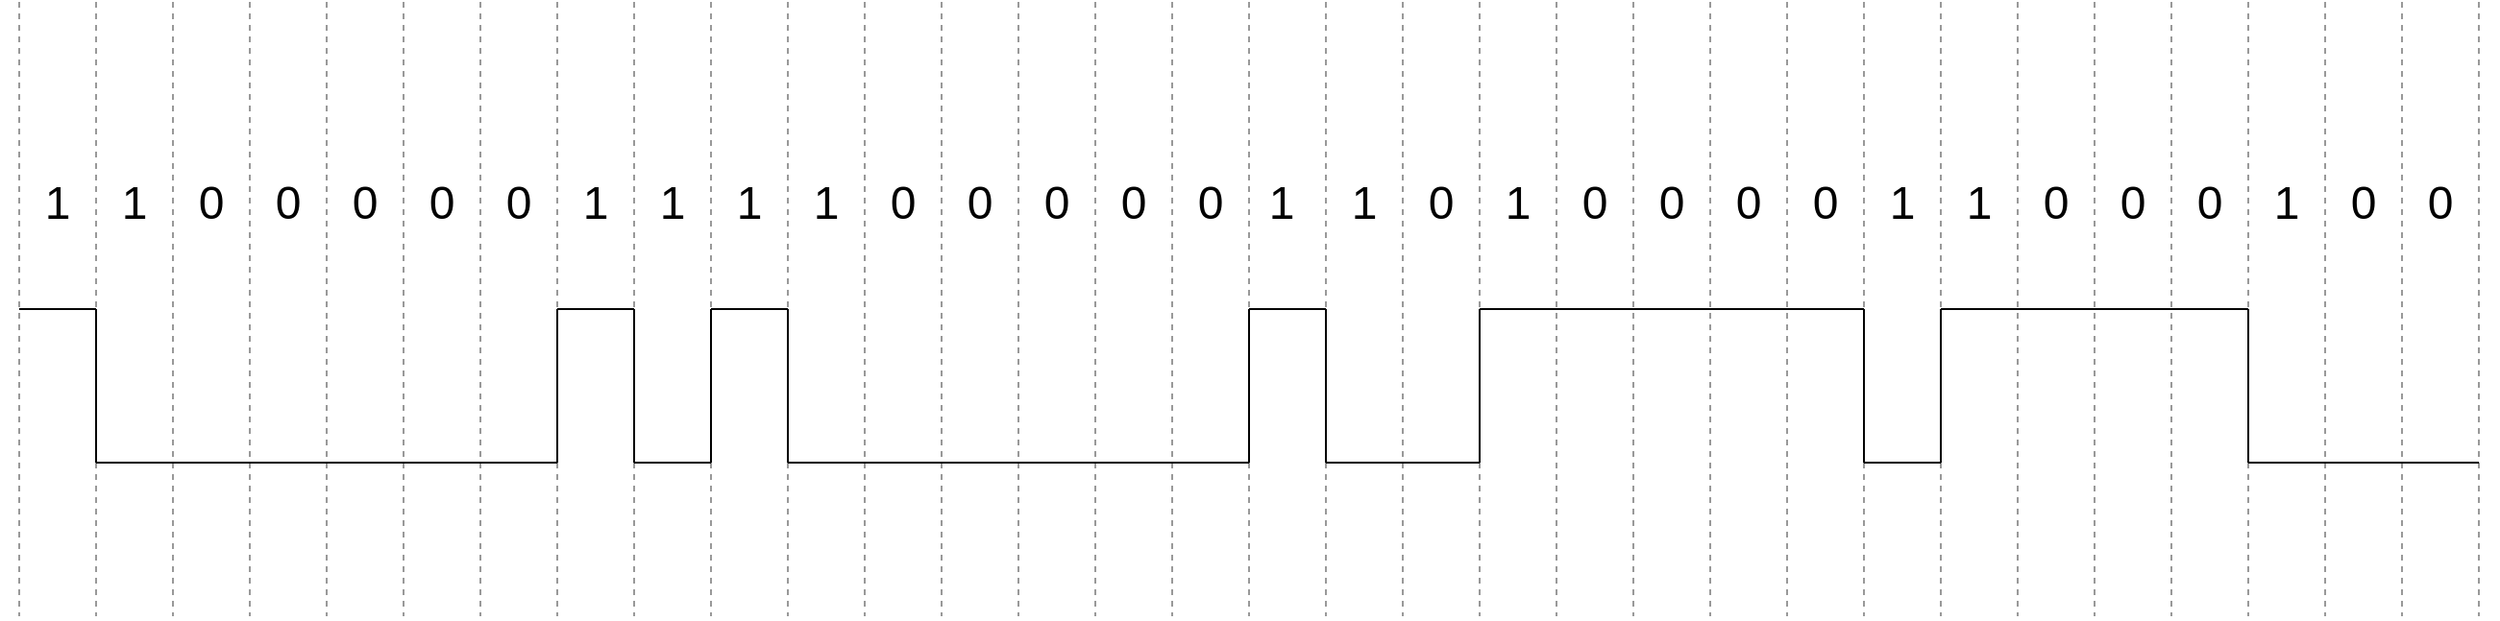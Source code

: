 <mxfile version="24.7.16">
  <diagram name="Страница — 1" id="hfxsIo_NRrZiF_CQPSzl">
    <mxGraphModel dx="1272" dy="869" grid="1" gridSize="10" guides="1" tooltips="1" connect="1" arrows="1" fold="1" page="0" pageScale="1" pageWidth="827" pageHeight="1169" math="0" shadow="0">
      <root>
        <mxCell id="0" />
        <mxCell id="1" parent="0" />
        <mxCell id="9dbnEwXgfKP9moXX7knL-1" value="&lt;font style=&quot;font-size: 24px;&quot;&gt;1&lt;/font&gt;" style="text;html=1;align=center;verticalAlign=middle;whiteSpace=wrap;rounded=0;strokeWidth=1;" vertex="1" parent="1">
          <mxGeometry x="190" y="210" width="60" height="30" as="geometry" />
        </mxCell>
        <mxCell id="9dbnEwXgfKP9moXX7knL-2" value="&lt;font style=&quot;font-size: 24px;&quot;&gt;1&lt;/font&gt;" style="text;html=1;align=center;verticalAlign=middle;whiteSpace=wrap;rounded=0;fontSize=18;strokeWidth=1;" vertex="1" parent="1">
          <mxGeometry x="230" y="210" width="60" height="30" as="geometry" />
        </mxCell>
        <mxCell id="9dbnEwXgfKP9moXX7knL-3" value="&lt;font style=&quot;font-size: 24px;&quot;&gt;0&lt;/font&gt;" style="text;html=1;align=center;verticalAlign=middle;whiteSpace=wrap;rounded=0;strokeWidth=1;" vertex="1" parent="1">
          <mxGeometry x="270" y="210" width="60" height="30" as="geometry" />
        </mxCell>
        <mxCell id="9dbnEwXgfKP9moXX7knL-4" value="&lt;font style=&quot;font-size: 24px;&quot;&gt;0&lt;/font&gt;" style="text;html=1;align=center;verticalAlign=middle;whiteSpace=wrap;rounded=0;strokeWidth=1;" vertex="1" parent="1">
          <mxGeometry x="310" y="210" width="60" height="30" as="geometry" />
        </mxCell>
        <mxCell id="9dbnEwXgfKP9moXX7knL-5" value="&lt;font style=&quot;font-size: 24px;&quot;&gt;0&lt;/font&gt;" style="text;html=1;align=center;verticalAlign=middle;whiteSpace=wrap;rounded=0;strokeWidth=1;" vertex="1" parent="1">
          <mxGeometry x="350" y="210" width="60" height="30" as="geometry" />
        </mxCell>
        <mxCell id="9dbnEwXgfKP9moXX7knL-6" value="&lt;span style=&quot;font-size: 24px;&quot;&gt;0&lt;/span&gt;" style="text;html=1;align=center;verticalAlign=middle;whiteSpace=wrap;rounded=0;strokeWidth=1;" vertex="1" parent="1">
          <mxGeometry x="390" y="210" width="60" height="30" as="geometry" />
        </mxCell>
        <mxCell id="9dbnEwXgfKP9moXX7knL-7" value="&lt;span style=&quot;font-size: 24px;&quot;&gt;0&lt;/span&gt;" style="text;html=1;align=center;verticalAlign=middle;whiteSpace=wrap;rounded=0;strokeWidth=1;" vertex="1" parent="1">
          <mxGeometry x="430" y="210" width="60" height="30" as="geometry" />
        </mxCell>
        <mxCell id="9dbnEwXgfKP9moXX7knL-8" value="&lt;span style=&quot;font-size: 24px;&quot;&gt;1&lt;/span&gt;" style="text;html=1;align=center;verticalAlign=middle;whiteSpace=wrap;rounded=0;strokeWidth=1;" vertex="1" parent="1">
          <mxGeometry x="470" y="210" width="60" height="30" as="geometry" />
        </mxCell>
        <mxCell id="9dbnEwXgfKP9moXX7knL-9" value="&lt;span style=&quot;font-size: 24px;&quot;&gt;1&lt;/span&gt;" style="text;html=1;align=center;verticalAlign=middle;whiteSpace=wrap;rounded=0;strokeWidth=1;" vertex="1" parent="1">
          <mxGeometry x="510" y="210" width="60" height="30" as="geometry" />
        </mxCell>
        <mxCell id="9dbnEwXgfKP9moXX7knL-10" value="&lt;font style=&quot;font-size: 24px;&quot;&gt;1&lt;/font&gt;" style="text;html=1;align=center;verticalAlign=middle;whiteSpace=wrap;rounded=0;strokeWidth=1;" vertex="1" parent="1">
          <mxGeometry x="550" y="210" width="60" height="30" as="geometry" />
        </mxCell>
        <mxCell id="9dbnEwXgfKP9moXX7knL-11" value="&lt;span style=&quot;font-size: 24px;&quot;&gt;1&lt;/span&gt;" style="text;html=1;align=center;verticalAlign=middle;whiteSpace=wrap;rounded=0;strokeWidth=1;" vertex="1" parent="1">
          <mxGeometry x="590" y="210" width="60" height="30" as="geometry" />
        </mxCell>
        <mxCell id="9dbnEwXgfKP9moXX7knL-12" value="&lt;span style=&quot;font-size: 24px;&quot;&gt;0&lt;/span&gt;" style="text;html=1;align=center;verticalAlign=middle;whiteSpace=wrap;rounded=0;strokeWidth=1;" vertex="1" parent="1">
          <mxGeometry x="630" y="210" width="60" height="30" as="geometry" />
        </mxCell>
        <mxCell id="9dbnEwXgfKP9moXX7knL-13" value="&lt;span style=&quot;font-size: 24px;&quot;&gt;0&lt;/span&gt;" style="text;html=1;align=center;verticalAlign=middle;whiteSpace=wrap;rounded=0;strokeWidth=1;" vertex="1" parent="1">
          <mxGeometry x="670" y="210" width="60" height="30" as="geometry" />
        </mxCell>
        <mxCell id="9dbnEwXgfKP9moXX7knL-14" value="&lt;span style=&quot;font-size: 24px;&quot;&gt;0&lt;/span&gt;" style="text;html=1;align=center;verticalAlign=middle;whiteSpace=wrap;rounded=0;strokeWidth=1;" vertex="1" parent="1">
          <mxGeometry x="710" y="210" width="60" height="30" as="geometry" />
        </mxCell>
        <mxCell id="9dbnEwXgfKP9moXX7knL-15" value="&lt;span style=&quot;font-size: 24px;&quot;&gt;0&lt;/span&gt;" style="text;html=1;align=center;verticalAlign=middle;whiteSpace=wrap;rounded=0;strokeWidth=1;" vertex="1" parent="1">
          <mxGeometry x="750" y="210" width="60" height="30" as="geometry" />
        </mxCell>
        <mxCell id="9dbnEwXgfKP9moXX7knL-16" value="&lt;span style=&quot;font-size: 24px;&quot;&gt;0&lt;/span&gt;" style="text;html=1;align=center;verticalAlign=middle;whiteSpace=wrap;rounded=0;strokeWidth=1;" vertex="1" parent="1">
          <mxGeometry x="790" y="210" width="60" height="30" as="geometry" />
        </mxCell>
        <mxCell id="9dbnEwXgfKP9moXX7knL-17" value="&lt;font style=&quot;font-size: 24px;&quot;&gt;1&lt;/font&gt;" style="text;html=1;align=center;verticalAlign=middle;whiteSpace=wrap;rounded=0;strokeWidth=1;" vertex="1" parent="1">
          <mxGeometry x="827" y="210" width="60" height="30" as="geometry" />
        </mxCell>
        <mxCell id="9dbnEwXgfKP9moXX7knL-18" value="&lt;span style=&quot;font-size: 24px;&quot;&gt;1&lt;/span&gt;" style="text;html=1;align=center;verticalAlign=middle;whiteSpace=wrap;rounded=0;strokeWidth=1;" vertex="1" parent="1">
          <mxGeometry x="870" y="210" width="60" height="30" as="geometry" />
        </mxCell>
        <mxCell id="9dbnEwXgfKP9moXX7knL-19" value="&lt;font style=&quot;font-size: 24px;&quot;&gt;0&lt;/font&gt;" style="text;html=1;align=center;verticalAlign=middle;whiteSpace=wrap;rounded=0;strokeWidth=1;" vertex="1" parent="1">
          <mxGeometry x="910" y="210" width="60" height="30" as="geometry" />
        </mxCell>
        <mxCell id="9dbnEwXgfKP9moXX7knL-20" value="&lt;span style=&quot;font-size: 24px;&quot;&gt;1&lt;/span&gt;" style="text;html=1;align=center;verticalAlign=middle;whiteSpace=wrap;rounded=0;strokeWidth=1;" vertex="1" parent="1">
          <mxGeometry x="950" y="210" width="60" height="30" as="geometry" />
        </mxCell>
        <mxCell id="9dbnEwXgfKP9moXX7knL-21" value="&lt;span style=&quot;font-size: 24px;&quot;&gt;0&lt;/span&gt;" style="text;html=1;align=center;verticalAlign=middle;whiteSpace=wrap;rounded=0;strokeWidth=1;" vertex="1" parent="1">
          <mxGeometry x="990" y="210" width="60" height="30" as="geometry" />
        </mxCell>
        <mxCell id="9dbnEwXgfKP9moXX7knL-22" value="&lt;span style=&quot;font-size: 24px;&quot;&gt;0&lt;/span&gt;" style="text;html=1;align=center;verticalAlign=middle;whiteSpace=wrap;rounded=0;strokeWidth=1;" vertex="1" parent="1">
          <mxGeometry x="1030" y="210" width="60" height="30" as="geometry" />
        </mxCell>
        <mxCell id="9dbnEwXgfKP9moXX7knL-23" value="&lt;span style=&quot;font-size: 24px;&quot;&gt;0&lt;/span&gt;" style="text;html=1;align=center;verticalAlign=middle;whiteSpace=wrap;rounded=0;strokeWidth=1;" vertex="1" parent="1">
          <mxGeometry x="1070" y="210" width="60" height="30" as="geometry" />
        </mxCell>
        <mxCell id="9dbnEwXgfKP9moXX7knL-24" value="&lt;span style=&quot;font-size: 24px;&quot;&gt;0&lt;/span&gt;" style="text;html=1;align=center;verticalAlign=middle;whiteSpace=wrap;rounded=0;strokeWidth=1;" vertex="1" parent="1">
          <mxGeometry x="1110" y="210" width="60" height="30" as="geometry" />
        </mxCell>
        <mxCell id="9dbnEwXgfKP9moXX7knL-25" value="&lt;span style=&quot;font-size: 24px;&quot;&gt;0&lt;/span&gt;" style="text;html=1;align=center;verticalAlign=middle;whiteSpace=wrap;rounded=0;strokeWidth=1;" vertex="1" parent="1">
          <mxGeometry x="1270" y="210" width="60" height="30" as="geometry" />
        </mxCell>
        <mxCell id="9dbnEwXgfKP9moXX7knL-26" value="&lt;span style=&quot;font-size: 24px;&quot;&gt;0&lt;/span&gt;" style="text;html=1;align=center;verticalAlign=middle;whiteSpace=wrap;rounded=0;strokeWidth=1;" vertex="1" parent="1">
          <mxGeometry x="1230" y="210" width="60" height="30" as="geometry" />
        </mxCell>
        <mxCell id="9dbnEwXgfKP9moXX7knL-27" value="&lt;font style=&quot;font-size: 24px;&quot;&gt;1&lt;/font&gt;" style="text;html=1;align=center;verticalAlign=middle;whiteSpace=wrap;rounded=0;strokeWidth=1;" vertex="1" parent="1">
          <mxGeometry x="1150" y="210" width="60" height="30" as="geometry" />
        </mxCell>
        <mxCell id="9dbnEwXgfKP9moXX7knL-28" value="&lt;span style=&quot;font-size: 24px;&quot;&gt;1&lt;/span&gt;" style="text;html=1;align=center;verticalAlign=middle;whiteSpace=wrap;rounded=0;strokeWidth=1;" vertex="1" parent="1">
          <mxGeometry x="1190" y="210" width="60" height="30" as="geometry" />
        </mxCell>
        <mxCell id="9dbnEwXgfKP9moXX7knL-29" value="&lt;span style=&quot;font-size: 24px;&quot;&gt;0&lt;/span&gt;" style="text;html=1;align=center;verticalAlign=middle;whiteSpace=wrap;rounded=0;strokeWidth=1;" vertex="1" parent="1">
          <mxGeometry x="1310" y="210" width="60" height="30" as="geometry" />
        </mxCell>
        <mxCell id="9dbnEwXgfKP9moXX7knL-30" value="&lt;span style=&quot;font-size: 24px;&quot;&gt;1&lt;/span&gt;" style="text;html=1;align=center;verticalAlign=middle;whiteSpace=wrap;rounded=0;strokeWidth=1;" vertex="1" parent="1">
          <mxGeometry x="1350" y="210" width="60" height="30" as="geometry" />
        </mxCell>
        <mxCell id="9dbnEwXgfKP9moXX7knL-31" value="&lt;span style=&quot;font-size: 24px;&quot;&gt;0&lt;/span&gt;" style="text;html=1;align=center;verticalAlign=middle;whiteSpace=wrap;rounded=0;strokeWidth=1;" vertex="1" parent="1">
          <mxGeometry x="1390" y="210" width="60" height="30" as="geometry" />
        </mxCell>
        <mxCell id="9dbnEwXgfKP9moXX7knL-32" value="&lt;span style=&quot;font-size: 24px;&quot;&gt;0&lt;/span&gt;" style="text;html=1;align=center;verticalAlign=middle;whiteSpace=wrap;rounded=0;strokeWidth=1;" vertex="1" parent="1">
          <mxGeometry x="1430" y="210" width="60" height="30" as="geometry" />
        </mxCell>
        <mxCell id="9dbnEwXgfKP9moXX7knL-33" value="" style="endArrow=none;dashed=1;html=1;rounded=0;opacity=40;" edge="1" parent="1">
          <mxGeometry width="50" height="50" relative="1" as="geometry">
            <mxPoint x="200" y="120" as="sourcePoint" />
            <mxPoint x="200" y="440" as="targetPoint" />
          </mxGeometry>
        </mxCell>
        <mxCell id="9dbnEwXgfKP9moXX7knL-34" value="" style="endArrow=none;dashed=1;html=1;rounded=0;opacity=40;" edge="1" parent="1">
          <mxGeometry width="50" height="50" relative="1" as="geometry">
            <mxPoint x="240" y="120" as="sourcePoint" />
            <mxPoint x="240" y="440" as="targetPoint" />
          </mxGeometry>
        </mxCell>
        <mxCell id="9dbnEwXgfKP9moXX7knL-35" value="" style="endArrow=none;dashed=1;html=1;rounded=0;opacity=40;" edge="1" parent="1">
          <mxGeometry width="50" height="50" relative="1" as="geometry">
            <mxPoint x="960" y="120" as="sourcePoint" />
            <mxPoint x="960" y="440" as="targetPoint" />
          </mxGeometry>
        </mxCell>
        <mxCell id="9dbnEwXgfKP9moXX7knL-36" value="" style="endArrow=none;dashed=1;html=1;rounded=0;opacity=40;" edge="1" parent="1">
          <mxGeometry width="50" height="50" relative="1" as="geometry">
            <mxPoint x="920" y="120" as="sourcePoint" />
            <mxPoint x="920" y="440" as="targetPoint" />
          </mxGeometry>
        </mxCell>
        <mxCell id="9dbnEwXgfKP9moXX7knL-37" value="" style="endArrow=none;dashed=1;html=1;rounded=0;opacity=40;" edge="1" parent="1">
          <mxGeometry width="50" height="50" relative="1" as="geometry">
            <mxPoint x="880" y="120" as="sourcePoint" />
            <mxPoint x="880" y="440" as="targetPoint" />
          </mxGeometry>
        </mxCell>
        <mxCell id="9dbnEwXgfKP9moXX7knL-38" value="" style="endArrow=none;dashed=1;html=1;rounded=0;opacity=40;" edge="1" parent="1">
          <mxGeometry width="50" height="50" relative="1" as="geometry">
            <mxPoint x="280" y="120" as="sourcePoint" />
            <mxPoint x="280" y="440" as="targetPoint" />
          </mxGeometry>
        </mxCell>
        <mxCell id="9dbnEwXgfKP9moXX7knL-39" value="" style="endArrow=none;dashed=1;html=1;rounded=0;opacity=40;" edge="1" parent="1">
          <mxGeometry width="50" height="50" relative="1" as="geometry">
            <mxPoint x="320" y="120" as="sourcePoint" />
            <mxPoint x="320" y="440" as="targetPoint" />
          </mxGeometry>
        </mxCell>
        <mxCell id="9dbnEwXgfKP9moXX7knL-40" value="" style="endArrow=none;dashed=1;html=1;rounded=0;opacity=40;" edge="1" parent="1">
          <mxGeometry width="50" height="50" relative="1" as="geometry">
            <mxPoint x="360" y="120" as="sourcePoint" />
            <mxPoint x="360" y="440" as="targetPoint" />
          </mxGeometry>
        </mxCell>
        <mxCell id="9dbnEwXgfKP9moXX7knL-41" value="" style="endArrow=none;dashed=1;html=1;rounded=0;opacity=40;" edge="1" parent="1">
          <mxGeometry width="50" height="50" relative="1" as="geometry">
            <mxPoint x="400" y="120" as="sourcePoint" />
            <mxPoint x="400" y="440" as="targetPoint" />
          </mxGeometry>
        </mxCell>
        <mxCell id="9dbnEwXgfKP9moXX7knL-42" value="" style="endArrow=none;dashed=1;html=1;rounded=0;opacity=40;" edge="1" parent="1">
          <mxGeometry width="50" height="50" relative="1" as="geometry">
            <mxPoint x="440" y="120" as="sourcePoint" />
            <mxPoint x="440" y="440" as="targetPoint" />
          </mxGeometry>
        </mxCell>
        <mxCell id="9dbnEwXgfKP9moXX7knL-43" value="" style="endArrow=none;dashed=1;html=1;rounded=0;opacity=40;" edge="1" parent="1">
          <mxGeometry width="50" height="50" relative="1" as="geometry">
            <mxPoint x="840" y="120" as="sourcePoint" />
            <mxPoint x="840" y="440" as="targetPoint" />
          </mxGeometry>
        </mxCell>
        <mxCell id="9dbnEwXgfKP9moXX7knL-44" value="" style="endArrow=none;dashed=1;html=1;rounded=0;opacity=40;" edge="1" parent="1">
          <mxGeometry width="50" height="50" relative="1" as="geometry">
            <mxPoint x="800" y="120" as="sourcePoint" />
            <mxPoint x="800" y="440" as="targetPoint" />
          </mxGeometry>
        </mxCell>
        <mxCell id="9dbnEwXgfKP9moXX7knL-45" value="" style="endArrow=none;dashed=1;html=1;rounded=0;opacity=40;" edge="1" parent="1">
          <mxGeometry width="50" height="50" relative="1" as="geometry">
            <mxPoint x="720" y="120" as="sourcePoint" />
            <mxPoint x="720" y="440" as="targetPoint" />
          </mxGeometry>
        </mxCell>
        <mxCell id="9dbnEwXgfKP9moXX7knL-46" value="" style="endArrow=none;dashed=1;html=1;rounded=0;opacity=40;" edge="1" parent="1">
          <mxGeometry width="50" height="50" relative="1" as="geometry">
            <mxPoint x="760" y="120" as="sourcePoint" />
            <mxPoint x="760" y="440" as="targetPoint" />
          </mxGeometry>
        </mxCell>
        <mxCell id="9dbnEwXgfKP9moXX7knL-47" value="" style="endArrow=none;dashed=1;html=1;rounded=0;opacity=40;" edge="1" parent="1">
          <mxGeometry width="50" height="50" relative="1" as="geometry">
            <mxPoint x="680" y="120" as="sourcePoint" />
            <mxPoint x="680" y="440" as="targetPoint" />
          </mxGeometry>
        </mxCell>
        <mxCell id="9dbnEwXgfKP9moXX7knL-48" value="" style="endArrow=none;dashed=1;html=1;rounded=0;opacity=40;" edge="1" parent="1">
          <mxGeometry width="50" height="50" relative="1" as="geometry">
            <mxPoint x="640" y="120" as="sourcePoint" />
            <mxPoint x="640" y="440" as="targetPoint" />
          </mxGeometry>
        </mxCell>
        <mxCell id="9dbnEwXgfKP9moXX7knL-49" value="" style="endArrow=none;dashed=1;html=1;rounded=0;opacity=40;" edge="1" parent="1">
          <mxGeometry width="50" height="50" relative="1" as="geometry">
            <mxPoint x="600" y="120" as="sourcePoint" />
            <mxPoint x="600" y="440" as="targetPoint" />
          </mxGeometry>
        </mxCell>
        <mxCell id="9dbnEwXgfKP9moXX7knL-50" value="" style="endArrow=none;dashed=1;html=1;rounded=0;opacity=40;" edge="1" parent="1">
          <mxGeometry width="50" height="50" relative="1" as="geometry">
            <mxPoint x="560" y="120" as="sourcePoint" />
            <mxPoint x="560" y="440" as="targetPoint" />
          </mxGeometry>
        </mxCell>
        <mxCell id="9dbnEwXgfKP9moXX7knL-51" value="" style="endArrow=none;dashed=1;html=1;rounded=0;opacity=40;" edge="1" parent="1">
          <mxGeometry width="50" height="50" relative="1" as="geometry">
            <mxPoint x="520" y="120" as="sourcePoint" />
            <mxPoint x="520" y="440" as="targetPoint" />
          </mxGeometry>
        </mxCell>
        <mxCell id="9dbnEwXgfKP9moXX7knL-52" value="" style="endArrow=none;dashed=1;html=1;rounded=0;opacity=40;" edge="1" parent="1">
          <mxGeometry width="50" height="50" relative="1" as="geometry">
            <mxPoint x="480" y="120" as="sourcePoint" />
            <mxPoint x="480" y="440" as="targetPoint" />
          </mxGeometry>
        </mxCell>
        <mxCell id="9dbnEwXgfKP9moXX7knL-53" value="" style="endArrow=none;dashed=1;html=1;rounded=0;opacity=40;" edge="1" parent="1">
          <mxGeometry width="50" height="50" relative="1" as="geometry">
            <mxPoint x="1360" y="120" as="sourcePoint" />
            <mxPoint x="1360" y="440" as="targetPoint" />
          </mxGeometry>
        </mxCell>
        <mxCell id="9dbnEwXgfKP9moXX7knL-54" value="" style="endArrow=none;dashed=1;html=1;rounded=0;opacity=40;" edge="1" parent="1">
          <mxGeometry width="50" height="50" relative="1" as="geometry">
            <mxPoint x="1320" y="120" as="sourcePoint" />
            <mxPoint x="1320" y="440" as="targetPoint" />
          </mxGeometry>
        </mxCell>
        <mxCell id="9dbnEwXgfKP9moXX7knL-55" value="" style="endArrow=none;dashed=1;html=1;rounded=0;opacity=40;" edge="1" parent="1">
          <mxGeometry width="50" height="50" relative="1" as="geometry">
            <mxPoint x="1280" y="120" as="sourcePoint" />
            <mxPoint x="1280" y="440" as="targetPoint" />
          </mxGeometry>
        </mxCell>
        <mxCell id="9dbnEwXgfKP9moXX7knL-56" value="" style="endArrow=none;dashed=1;html=1;rounded=0;opacity=40;" edge="1" parent="1">
          <mxGeometry width="50" height="50" relative="1" as="geometry">
            <mxPoint x="1240" y="120" as="sourcePoint" />
            <mxPoint x="1240" y="440" as="targetPoint" />
          </mxGeometry>
        </mxCell>
        <mxCell id="9dbnEwXgfKP9moXX7knL-57" value="" style="endArrow=none;dashed=1;html=1;rounded=0;opacity=40;" edge="1" parent="1">
          <mxGeometry width="50" height="50" relative="1" as="geometry">
            <mxPoint x="1200" y="120" as="sourcePoint" />
            <mxPoint x="1200" y="440" as="targetPoint" />
          </mxGeometry>
        </mxCell>
        <mxCell id="9dbnEwXgfKP9moXX7knL-58" value="" style="endArrow=none;dashed=1;html=1;rounded=0;opacity=40;" edge="1" parent="1">
          <mxGeometry width="50" height="50" relative="1" as="geometry">
            <mxPoint x="1160" y="120" as="sourcePoint" />
            <mxPoint x="1160" y="440" as="targetPoint" />
          </mxGeometry>
        </mxCell>
        <mxCell id="9dbnEwXgfKP9moXX7knL-59" value="" style="endArrow=none;dashed=1;html=1;rounded=0;opacity=40;" edge="1" parent="1">
          <mxGeometry width="50" height="50" relative="1" as="geometry">
            <mxPoint x="1120" y="120" as="sourcePoint" />
            <mxPoint x="1120" y="440" as="targetPoint" />
          </mxGeometry>
        </mxCell>
        <mxCell id="9dbnEwXgfKP9moXX7knL-60" value="" style="endArrow=none;dashed=1;html=1;rounded=0;opacity=40;" edge="1" parent="1">
          <mxGeometry width="50" height="50" relative="1" as="geometry">
            <mxPoint x="1080" y="120" as="sourcePoint" />
            <mxPoint x="1080" y="440" as="targetPoint" />
          </mxGeometry>
        </mxCell>
        <mxCell id="9dbnEwXgfKP9moXX7knL-61" value="" style="endArrow=none;dashed=1;html=1;rounded=0;opacity=40;" edge="1" parent="1">
          <mxGeometry width="50" height="50" relative="1" as="geometry">
            <mxPoint x="1040" y="120" as="sourcePoint" />
            <mxPoint x="1040" y="440" as="targetPoint" />
          </mxGeometry>
        </mxCell>
        <mxCell id="9dbnEwXgfKP9moXX7knL-62" value="" style="endArrow=none;dashed=1;html=1;rounded=0;opacity=40;" edge="1" parent="1">
          <mxGeometry width="50" height="50" relative="1" as="geometry">
            <mxPoint x="1000" y="120" as="sourcePoint" />
            <mxPoint x="1000" y="440" as="targetPoint" />
          </mxGeometry>
        </mxCell>
        <mxCell id="9dbnEwXgfKP9moXX7knL-63" value="" style="endArrow=none;dashed=1;html=1;rounded=0;opacity=40;" edge="1" parent="1">
          <mxGeometry width="50" height="50" relative="1" as="geometry">
            <mxPoint x="1440" y="120" as="sourcePoint" />
            <mxPoint x="1440" y="440" as="targetPoint" />
          </mxGeometry>
        </mxCell>
        <mxCell id="9dbnEwXgfKP9moXX7knL-64" value="" style="endArrow=none;dashed=1;html=1;rounded=0;opacity=40;" edge="1" parent="1">
          <mxGeometry width="50" height="50" relative="1" as="geometry">
            <mxPoint x="1400" y="120" as="sourcePoint" />
            <mxPoint x="1400" y="440" as="targetPoint" />
          </mxGeometry>
        </mxCell>
        <mxCell id="9dbnEwXgfKP9moXX7knL-65" value="" style="endArrow=none;dashed=1;html=1;rounded=0;opacity=40;" edge="1" parent="1">
          <mxGeometry width="50" height="50" relative="1" as="geometry">
            <mxPoint x="1480" y="120" as="sourcePoint" />
            <mxPoint x="1480" y="440" as="targetPoint" />
          </mxGeometry>
        </mxCell>
        <mxCell id="9dbnEwXgfKP9moXX7knL-66" value="" style="endArrow=none;html=1;rounded=0;" edge="1" parent="1">
          <mxGeometry width="50" height="50" relative="1" as="geometry">
            <mxPoint x="200" y="280" as="sourcePoint" />
            <mxPoint x="240" y="280" as="targetPoint" />
          </mxGeometry>
        </mxCell>
        <mxCell id="9dbnEwXgfKP9moXX7knL-67" value="" style="endArrow=none;html=1;rounded=0;" edge="1" parent="1">
          <mxGeometry width="50" height="50" relative="1" as="geometry">
            <mxPoint x="240" y="280" as="sourcePoint" />
            <mxPoint x="240" y="360" as="targetPoint" />
          </mxGeometry>
        </mxCell>
        <mxCell id="9dbnEwXgfKP9moXX7knL-69" value="" style="endArrow=none;html=1;rounded=0;" edge="1" parent="1">
          <mxGeometry width="50" height="50" relative="1" as="geometry">
            <mxPoint x="240" y="360" as="sourcePoint" />
            <mxPoint x="480" y="360" as="targetPoint" />
          </mxGeometry>
        </mxCell>
        <mxCell id="9dbnEwXgfKP9moXX7knL-70" value="" style="endArrow=none;html=1;rounded=0;" edge="1" parent="1">
          <mxGeometry width="50" height="50" relative="1" as="geometry">
            <mxPoint x="480" y="280" as="sourcePoint" />
            <mxPoint x="480" y="360" as="targetPoint" />
          </mxGeometry>
        </mxCell>
        <mxCell id="9dbnEwXgfKP9moXX7knL-71" value="" style="endArrow=none;html=1;rounded=0;" edge="1" parent="1">
          <mxGeometry width="50" height="50" relative="1" as="geometry">
            <mxPoint x="480" y="280" as="sourcePoint" />
            <mxPoint x="520" y="280" as="targetPoint" />
          </mxGeometry>
        </mxCell>
        <mxCell id="9dbnEwXgfKP9moXX7knL-72" value="" style="endArrow=none;html=1;rounded=0;" edge="1" parent="1">
          <mxGeometry width="50" height="50" relative="1" as="geometry">
            <mxPoint x="520" y="280" as="sourcePoint" />
            <mxPoint x="520" y="360" as="targetPoint" />
          </mxGeometry>
        </mxCell>
        <mxCell id="9dbnEwXgfKP9moXX7knL-73" value="" style="endArrow=none;html=1;rounded=0;" edge="1" parent="1">
          <mxGeometry width="50" height="50" relative="1" as="geometry">
            <mxPoint x="520" y="360" as="sourcePoint" />
            <mxPoint x="560" y="360" as="targetPoint" />
          </mxGeometry>
        </mxCell>
        <mxCell id="9dbnEwXgfKP9moXX7knL-74" value="" style="endArrow=none;html=1;rounded=0;" edge="1" parent="1">
          <mxGeometry width="50" height="50" relative="1" as="geometry">
            <mxPoint x="560" y="280" as="sourcePoint" />
            <mxPoint x="560" y="360" as="targetPoint" />
          </mxGeometry>
        </mxCell>
        <mxCell id="9dbnEwXgfKP9moXX7knL-75" value="" style="endArrow=none;html=1;rounded=0;" edge="1" parent="1">
          <mxGeometry width="50" height="50" relative="1" as="geometry">
            <mxPoint x="560" y="280" as="sourcePoint" />
            <mxPoint x="600" y="280" as="targetPoint" />
          </mxGeometry>
        </mxCell>
        <mxCell id="9dbnEwXgfKP9moXX7knL-76" value="" style="endArrow=none;html=1;rounded=0;" edge="1" parent="1">
          <mxGeometry width="50" height="50" relative="1" as="geometry">
            <mxPoint x="600" y="280" as="sourcePoint" />
            <mxPoint x="600" y="360" as="targetPoint" />
          </mxGeometry>
        </mxCell>
        <mxCell id="9dbnEwXgfKP9moXX7knL-77" value="" style="endArrow=none;html=1;rounded=0;" edge="1" parent="1">
          <mxGeometry width="50" height="50" relative="1" as="geometry">
            <mxPoint x="600" y="360" as="sourcePoint" />
            <mxPoint x="840" y="360" as="targetPoint" />
          </mxGeometry>
        </mxCell>
        <mxCell id="9dbnEwXgfKP9moXX7knL-81" value="" style="endArrow=none;html=1;rounded=0;" edge="1" parent="1">
          <mxGeometry width="50" height="50" relative="1" as="geometry">
            <mxPoint x="840" y="360" as="sourcePoint" />
            <mxPoint x="840" y="280" as="targetPoint" />
          </mxGeometry>
        </mxCell>
        <mxCell id="9dbnEwXgfKP9moXX7knL-82" value="" style="endArrow=none;html=1;rounded=0;" edge="1" parent="1">
          <mxGeometry width="50" height="50" relative="1" as="geometry">
            <mxPoint x="840" y="280" as="sourcePoint" />
            <mxPoint x="880" y="280" as="targetPoint" />
          </mxGeometry>
        </mxCell>
        <mxCell id="9dbnEwXgfKP9moXX7knL-83" value="" style="endArrow=none;html=1;rounded=0;" edge="1" parent="1">
          <mxGeometry width="50" height="50" relative="1" as="geometry">
            <mxPoint x="880" y="280" as="sourcePoint" />
            <mxPoint x="880" y="360" as="targetPoint" />
          </mxGeometry>
        </mxCell>
        <mxCell id="9dbnEwXgfKP9moXX7knL-84" value="" style="endArrow=none;html=1;rounded=0;" edge="1" parent="1">
          <mxGeometry width="50" height="50" relative="1" as="geometry">
            <mxPoint x="920" y="360" as="sourcePoint" />
            <mxPoint x="880" y="360" as="targetPoint" />
          </mxGeometry>
        </mxCell>
        <mxCell id="9dbnEwXgfKP9moXX7knL-85" value="" style="endArrow=none;html=1;rounded=0;" edge="1" parent="1">
          <mxGeometry width="50" height="50" relative="1" as="geometry">
            <mxPoint x="960" y="360" as="sourcePoint" />
            <mxPoint x="920" y="360" as="targetPoint" />
          </mxGeometry>
        </mxCell>
        <mxCell id="9dbnEwXgfKP9moXX7knL-86" value="" style="endArrow=none;html=1;rounded=0;" edge="1" parent="1">
          <mxGeometry width="50" height="50" relative="1" as="geometry">
            <mxPoint x="960" y="280" as="sourcePoint" />
            <mxPoint x="960" y="360" as="targetPoint" />
          </mxGeometry>
        </mxCell>
        <mxCell id="9dbnEwXgfKP9moXX7knL-87" value="" style="endArrow=none;html=1;rounded=0;" edge="1" parent="1">
          <mxGeometry width="50" height="50" relative="1" as="geometry">
            <mxPoint x="1160" y="280" as="sourcePoint" />
            <mxPoint x="960" y="280" as="targetPoint" />
          </mxGeometry>
        </mxCell>
        <mxCell id="9dbnEwXgfKP9moXX7knL-88" value="" style="endArrow=none;html=1;rounded=0;" edge="1" parent="1">
          <mxGeometry width="50" height="50" relative="1" as="geometry">
            <mxPoint x="1160" y="360" as="sourcePoint" />
            <mxPoint x="1160" y="280" as="targetPoint" />
          </mxGeometry>
        </mxCell>
        <mxCell id="9dbnEwXgfKP9moXX7knL-89" value="" style="endArrow=none;html=1;rounded=0;" edge="1" parent="1">
          <mxGeometry width="50" height="50" relative="1" as="geometry">
            <mxPoint x="1200" y="360" as="sourcePoint" />
            <mxPoint x="1160" y="360" as="targetPoint" />
          </mxGeometry>
        </mxCell>
        <mxCell id="9dbnEwXgfKP9moXX7knL-90" value="" style="endArrow=none;html=1;rounded=0;" edge="1" parent="1">
          <mxGeometry width="50" height="50" relative="1" as="geometry">
            <mxPoint x="1200" y="280" as="sourcePoint" />
            <mxPoint x="1200" y="360" as="targetPoint" />
          </mxGeometry>
        </mxCell>
        <mxCell id="9dbnEwXgfKP9moXX7knL-91" value="" style="endArrow=none;html=1;rounded=0;" edge="1" parent="1">
          <mxGeometry width="50" height="50" relative="1" as="geometry">
            <mxPoint x="1360" y="280" as="sourcePoint" />
            <mxPoint x="1200" y="280" as="targetPoint" />
          </mxGeometry>
        </mxCell>
        <mxCell id="9dbnEwXgfKP9moXX7knL-93" value="" style="endArrow=none;html=1;rounded=0;" edge="1" parent="1">
          <mxGeometry width="50" height="50" relative="1" as="geometry">
            <mxPoint x="1360" y="280" as="sourcePoint" />
            <mxPoint x="1360" y="360" as="targetPoint" />
          </mxGeometry>
        </mxCell>
        <mxCell id="9dbnEwXgfKP9moXX7knL-94" value="" style="endArrow=none;html=1;rounded=0;" edge="1" parent="1">
          <mxGeometry width="50" height="50" relative="1" as="geometry">
            <mxPoint x="1480" y="360" as="sourcePoint" />
            <mxPoint x="1360" y="360" as="targetPoint" />
          </mxGeometry>
        </mxCell>
      </root>
    </mxGraphModel>
  </diagram>
</mxfile>
